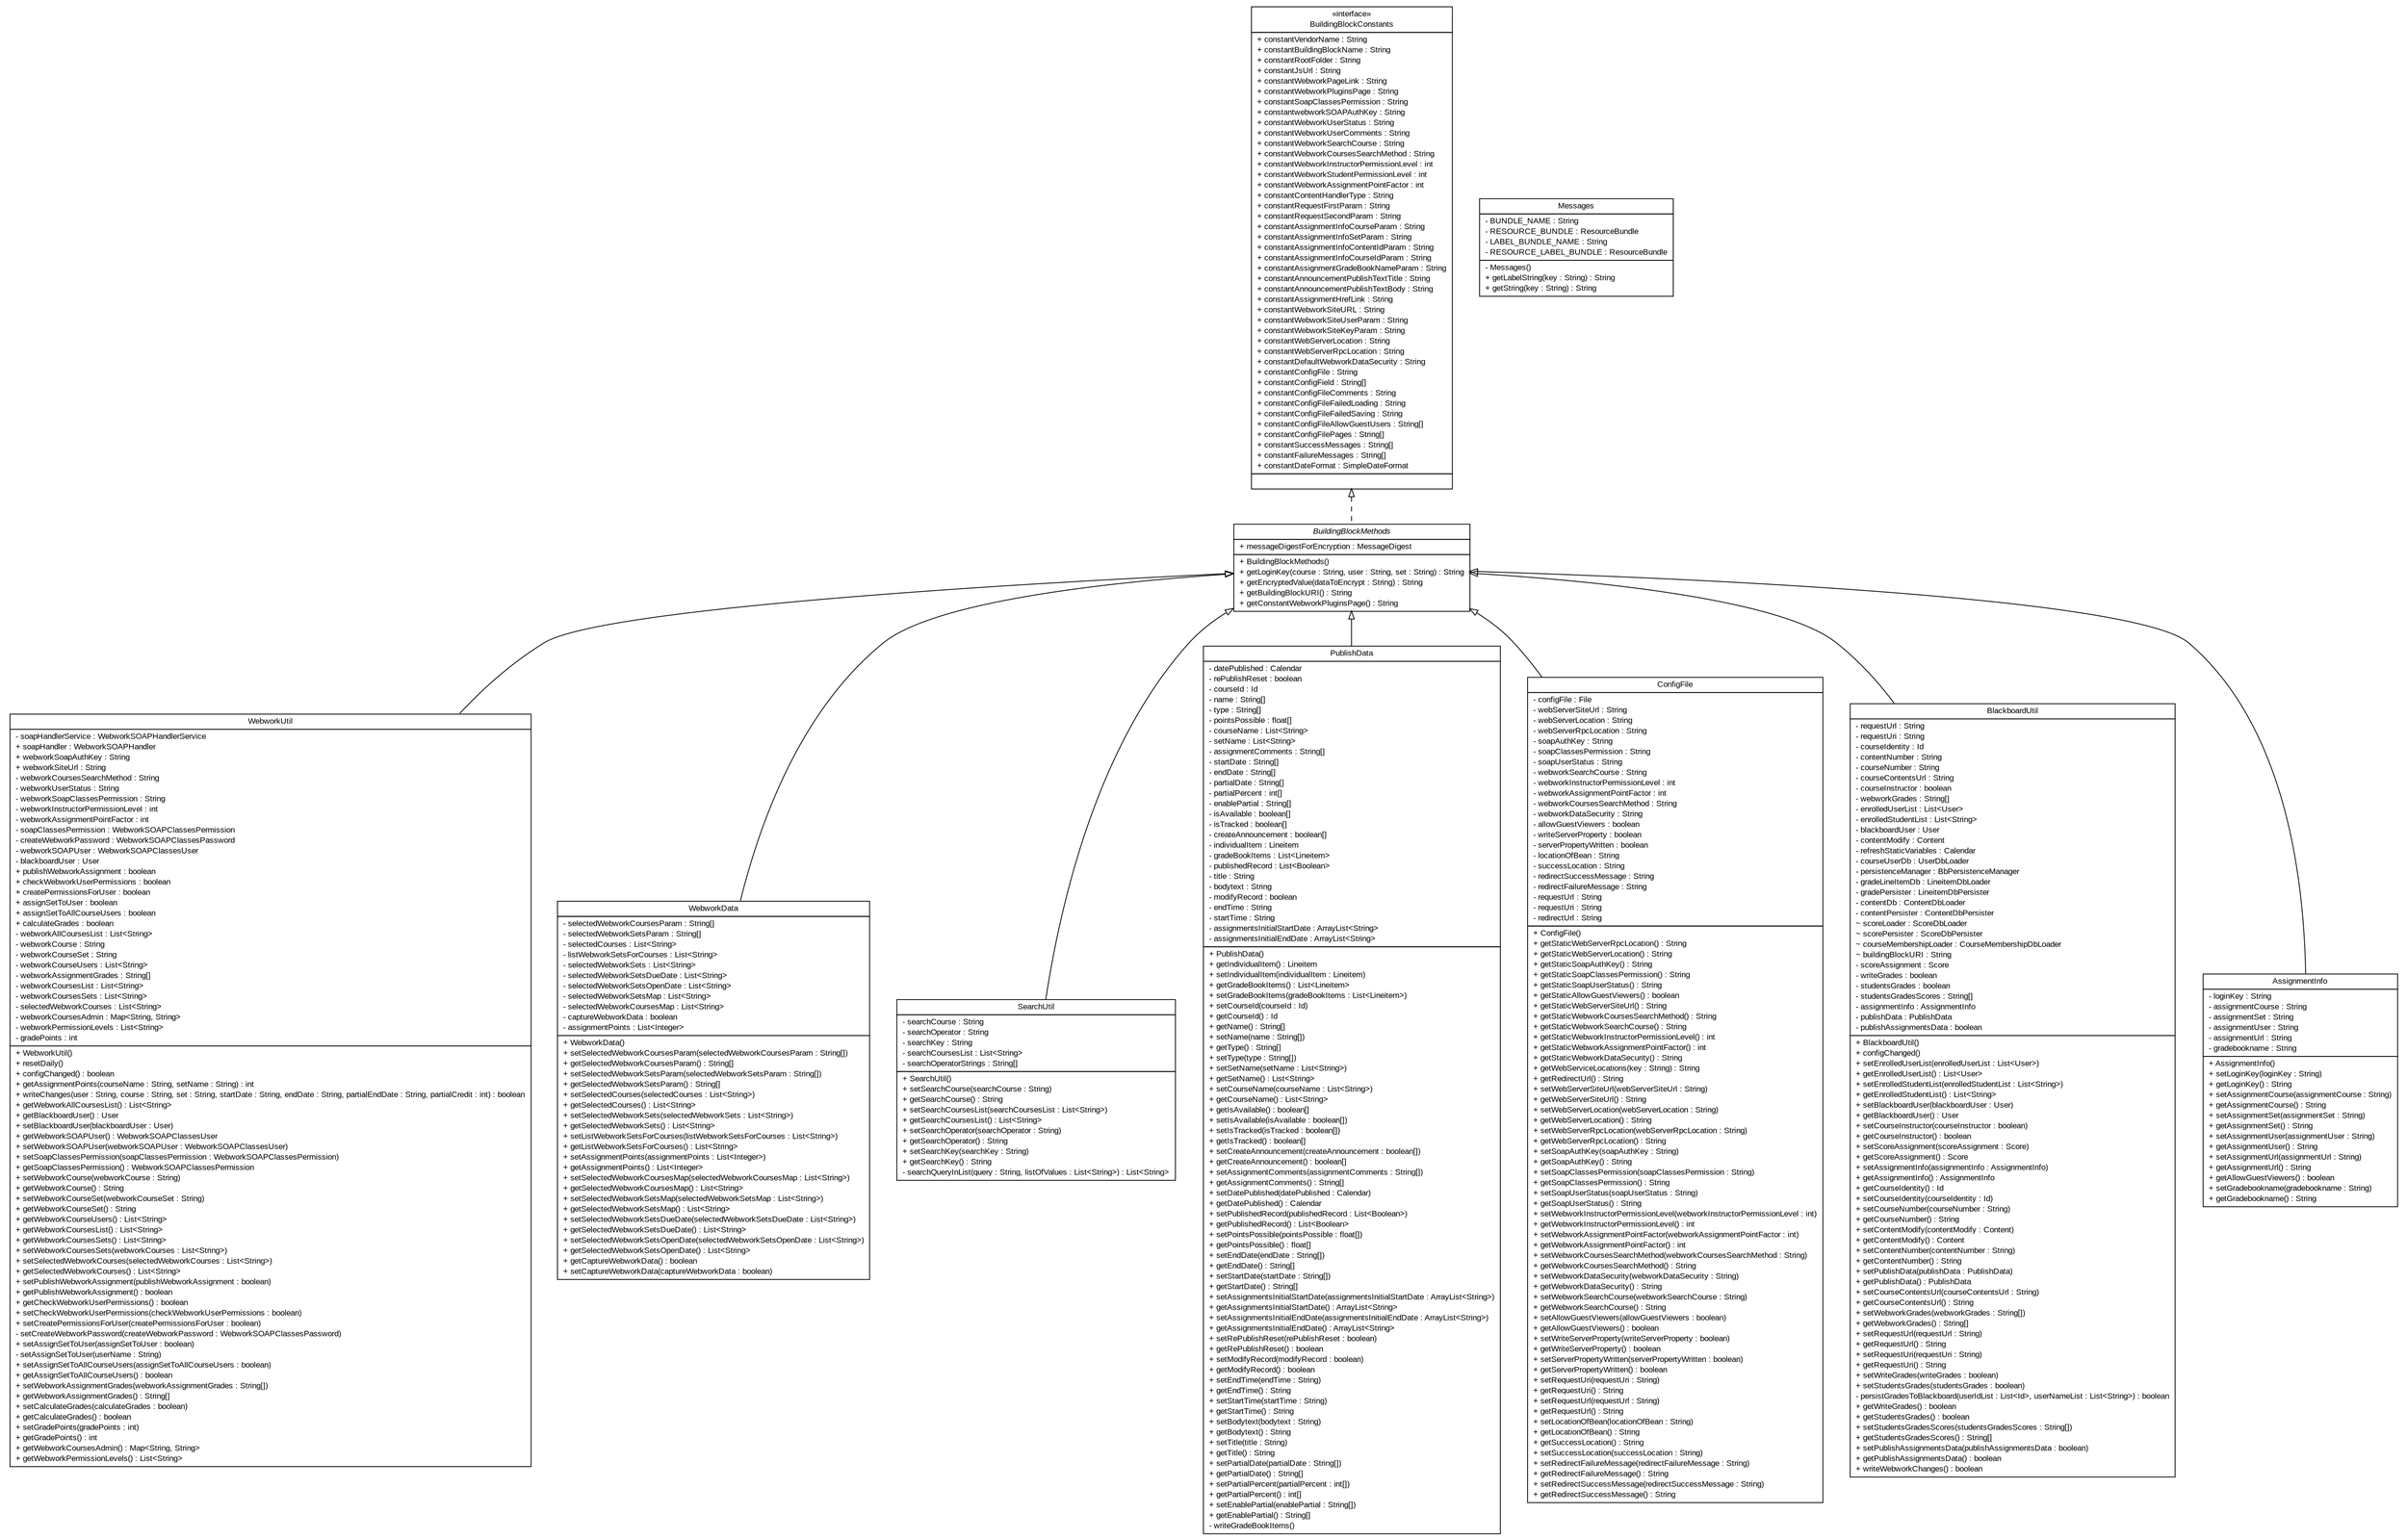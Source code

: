 #!/usr/local/bin/dot
#
# Class diagram 
# Generated by UMLGraph version 5.4 (http://www.umlgraph.org/)
#

digraph G {
	edge [fontname="arial",fontsize=10,labelfontname="arial",labelfontsize=10];
	node [fontname="arial",fontsize=10,shape=plaintext];
	nodesep=0.25;
	ranksep=0.5;
	// edu.missouri.WebworkUtil
	c0 [label=<<table title="edu.missouri.WebworkUtil" border="0" cellborder="1" cellspacing="0" cellpadding="2" port="p" href="./WebworkUtil.html">
		<tr><td><table border="0" cellspacing="0" cellpadding="1">
<tr><td align="center" balign="center"> WebworkUtil </td></tr>
		</table></td></tr>
		<tr><td><table border="0" cellspacing="0" cellpadding="1">
<tr><td align="left" balign="left"> - soapHandlerService : WebworkSOAPHandlerService </td></tr>
<tr><td align="left" balign="left"> + soapHandler : WebworkSOAPHandler </td></tr>
<tr><td align="left" balign="left"> + webworkSoapAuthKey : String </td></tr>
<tr><td align="left" balign="left"> + webworkSiteUrl : String </td></tr>
<tr><td align="left" balign="left"> - webworkCoursesSearchMethod : String </td></tr>
<tr><td align="left" balign="left"> - webworkUserStatus : String </td></tr>
<tr><td align="left" balign="left"> - webworkSoapClassesPermission : String </td></tr>
<tr><td align="left" balign="left"> - webworkInstructorPermissionLevel : int </td></tr>
<tr><td align="left" balign="left"> - webworkAssignmentPointFactor : int </td></tr>
<tr><td align="left" balign="left"> - soapClassesPermission : WebworkSOAPClassesPermission </td></tr>
<tr><td align="left" balign="left"> - createWebworkPassword : WebworkSOAPClassesPassword </td></tr>
<tr><td align="left" balign="left"> - webworkSOAPUser : WebworkSOAPClassesUser </td></tr>
<tr><td align="left" balign="left"> - blackboardUser : User </td></tr>
<tr><td align="left" balign="left"> + publishWebworkAssignment : boolean </td></tr>
<tr><td align="left" balign="left"> + checkWebworkUserPermissions : boolean </td></tr>
<tr><td align="left" balign="left"> + createPermissionsForUser : boolean </td></tr>
<tr><td align="left" balign="left"> + assignSetToUser : boolean </td></tr>
<tr><td align="left" balign="left"> + assignSetToAllCourseUsers : boolean </td></tr>
<tr><td align="left" balign="left"> + calculateGrades : boolean </td></tr>
<tr><td align="left" balign="left"> - webworkAllCoursesList : List&lt;String&gt; </td></tr>
<tr><td align="left" balign="left"> - webworkCourse : String </td></tr>
<tr><td align="left" balign="left"> - webworkCourseSet : String </td></tr>
<tr><td align="left" balign="left"> - webworkCourseUsers : List&lt;String&gt; </td></tr>
<tr><td align="left" balign="left"> - webworkAssignmentGrades : String[] </td></tr>
<tr><td align="left" balign="left"> - webworkCoursesList : List&lt;String&gt; </td></tr>
<tr><td align="left" balign="left"> - webworkCoursesSets : List&lt;String&gt; </td></tr>
<tr><td align="left" balign="left"> - selectedWebworkCourses : List&lt;String&gt; </td></tr>
<tr><td align="left" balign="left"> - webworkCoursesAdmin : Map&lt;String, String&gt; </td></tr>
<tr><td align="left" balign="left"> - webworkPermissionLevels : List&lt;String&gt; </td></tr>
<tr><td align="left" balign="left"> - gradePoints : int </td></tr>
		</table></td></tr>
		<tr><td><table border="0" cellspacing="0" cellpadding="1">
<tr><td align="left" balign="left"> + WebworkUtil() </td></tr>
<tr><td align="left" balign="left"> + resetDaily() </td></tr>
<tr><td align="left" balign="left"> + configChanged() : boolean </td></tr>
<tr><td align="left" balign="left"> + getAssignmentPoints(courseName : String, setName : String) : int </td></tr>
<tr><td align="left" balign="left"> + writeChanges(user : String, course : String, set : String, startDate : String, endDate : String, partialEndDate : String, partialCredit : int) : boolean </td></tr>
<tr><td align="left" balign="left"> + getWebworkAllCoursesList() : List&lt;String&gt; </td></tr>
<tr><td align="left" balign="left"> + getBlackboardUser() : User </td></tr>
<tr><td align="left" balign="left"> + setBlackboardUser(blackboardUser : User) </td></tr>
<tr><td align="left" balign="left"> + getWebworkSOAPUser() : WebworkSOAPClassesUser </td></tr>
<tr><td align="left" balign="left"> + setWebworkSOAPUser(webworkSOAPUser : WebworkSOAPClassesUser) </td></tr>
<tr><td align="left" balign="left"> + setSoapClassesPermission(soapClassesPermission : WebworkSOAPClassesPermission) </td></tr>
<tr><td align="left" balign="left"> + getSoapClassesPermission() : WebworkSOAPClassesPermission </td></tr>
<tr><td align="left" balign="left"> + setWebworkCourse(webworkCourse : String) </td></tr>
<tr><td align="left" balign="left"> + getWebworkCourse() : String </td></tr>
<tr><td align="left" balign="left"> + setWebworkCourseSet(webworkCourseSet : String) </td></tr>
<tr><td align="left" balign="left"> + getWebworkCourseSet() : String </td></tr>
<tr><td align="left" balign="left"> + getWebworkCourseUsers() : List&lt;String&gt; </td></tr>
<tr><td align="left" balign="left"> + getWebworkCoursesList() : List&lt;String&gt; </td></tr>
<tr><td align="left" balign="left"> + getWebworkCoursesSets() : List&lt;String&gt; </td></tr>
<tr><td align="left" balign="left"> + setWebworkCoursesSets(webworkCourses : List&lt;String&gt;) </td></tr>
<tr><td align="left" balign="left"> + setSelectedWebworkCourses(selectedWebworkCourses : List&lt;String&gt;) </td></tr>
<tr><td align="left" balign="left"> + getSelectedWebworkCourses() : List&lt;String&gt; </td></tr>
<tr><td align="left" balign="left"> + setPublishWebworkAssignment(publishWebworkAssignment : boolean) </td></tr>
<tr><td align="left" balign="left"> + getPublishWebworkAssignment() : boolean </td></tr>
<tr><td align="left" balign="left"> + getCheckWebworkUserPermissions() : boolean </td></tr>
<tr><td align="left" balign="left"> + setCheckWebworkUserPermissions(checkWebworkUserPermissions : boolean) </td></tr>
<tr><td align="left" balign="left"> + setCreatePermissionsForUser(createPermissionsForUser : boolean) </td></tr>
<tr><td align="left" balign="left"> - setCreateWebworkPassword(createWebworkPassword : WebworkSOAPClassesPassword) </td></tr>
<tr><td align="left" balign="left"> + setAssignSetToUser(assignSetToUser : boolean) </td></tr>
<tr><td align="left" balign="left"> - setAssignSetToUser(userName : String) </td></tr>
<tr><td align="left" balign="left"> + setAssignSetToAllCourseUsers(assignSetToAllCourseUsers : boolean) </td></tr>
<tr><td align="left" balign="left"> + getAssignSetToAllCourseUsers() : boolean </td></tr>
<tr><td align="left" balign="left"> + setWebworkAssignmentGrades(webworkAssignmentGrades : String[]) </td></tr>
<tr><td align="left" balign="left"> + getWebworkAssignmentGrades() : String[] </td></tr>
<tr><td align="left" balign="left"> + setCalculateGrades(calculateGrades : boolean) </td></tr>
<tr><td align="left" balign="left"> + getCalculateGrades() : boolean </td></tr>
<tr><td align="left" balign="left"> + setGradePoints(gradePoints : int) </td></tr>
<tr><td align="left" balign="left"> + getGradePoints() : int </td></tr>
<tr><td align="left" balign="left"> + getWebworkCoursesAdmin() : Map&lt;String, String&gt; </td></tr>
<tr><td align="left" balign="left"> + getWebworkPermissionLevels() : List&lt;String&gt; </td></tr>
		</table></td></tr>
		</table>>, URL="./WebworkUtil.html", fontname="arial", fontcolor="black", fontsize=10.0];
	// edu.missouri.WebworkData
	c1 [label=<<table title="edu.missouri.WebworkData" border="0" cellborder="1" cellspacing="0" cellpadding="2" port="p" href="./WebworkData.html">
		<tr><td><table border="0" cellspacing="0" cellpadding="1">
<tr><td align="center" balign="center"> WebworkData </td></tr>
		</table></td></tr>
		<tr><td><table border="0" cellspacing="0" cellpadding="1">
<tr><td align="left" balign="left"> - selectedWebworkCoursesParam : String[] </td></tr>
<tr><td align="left" balign="left"> - selectedWebworkSetsParam : String[] </td></tr>
<tr><td align="left" balign="left"> - selectedCourses : List&lt;String&gt; </td></tr>
<tr><td align="left" balign="left"> - listWebworkSetsForCourses : List&lt;String&gt; </td></tr>
<tr><td align="left" balign="left"> - selectedWebworkSets : List&lt;String&gt; </td></tr>
<tr><td align="left" balign="left"> - selectedWebworkSetsDueDate : List&lt;String&gt; </td></tr>
<tr><td align="left" balign="left"> - selectedWebworkSetsOpenDate : List&lt;String&gt; </td></tr>
<tr><td align="left" balign="left"> - selectedWebworkSetsMap : List&lt;String&gt; </td></tr>
<tr><td align="left" balign="left"> - selectedWebworkCoursesMap : List&lt;String&gt; </td></tr>
<tr><td align="left" balign="left"> - captureWebworkData : boolean </td></tr>
<tr><td align="left" balign="left"> - assignmentPoints : List&lt;Integer&gt; </td></tr>
		</table></td></tr>
		<tr><td><table border="0" cellspacing="0" cellpadding="1">
<tr><td align="left" balign="left"> + WebworkData() </td></tr>
<tr><td align="left" balign="left"> + setSelectedWebworkCoursesParam(selectedWebworkCoursesParam : String[]) </td></tr>
<tr><td align="left" balign="left"> + getSelectedWebworkCoursesParam() : String[] </td></tr>
<tr><td align="left" balign="left"> + setSelectedWebworkSetsParam(selectedWebworkSetsParam : String[]) </td></tr>
<tr><td align="left" balign="left"> + getSelectedWebworkSetsParam() : String[] </td></tr>
<tr><td align="left" balign="left"> + setSelectedCourses(selectedCourses : List&lt;String&gt;) </td></tr>
<tr><td align="left" balign="left"> + getSelectedCourses() : List&lt;String&gt; </td></tr>
<tr><td align="left" balign="left"> + setSelectedWebworkSets(selectedWebworkSets : List&lt;String&gt;) </td></tr>
<tr><td align="left" balign="left"> + getSelectedWebworkSets() : List&lt;String&gt; </td></tr>
<tr><td align="left" balign="left"> + setListWebworkSetsForCourses(listWebworkSetsForCourses : List&lt;String&gt;) </td></tr>
<tr><td align="left" balign="left"> + getListWebworkSetsForCourses() : List&lt;String&gt; </td></tr>
<tr><td align="left" balign="left"> + setAssignmentPoints(assignmentPoints : List&lt;Integer&gt;) </td></tr>
<tr><td align="left" balign="left"> + getAssignmentPoints() : List&lt;Integer&gt; </td></tr>
<tr><td align="left" balign="left"> + setSelectedWebworkCoursesMap(selectedWebworkCoursesMap : List&lt;String&gt;) </td></tr>
<tr><td align="left" balign="left"> + getSelectedWebworkCoursesMap() : List&lt;String&gt; </td></tr>
<tr><td align="left" balign="left"> + setSelectedWebworkSetsMap(selectedWebworkSetsMap : List&lt;String&gt;) </td></tr>
<tr><td align="left" balign="left"> + getSelectedWebworkSetsMap() : List&lt;String&gt; </td></tr>
<tr><td align="left" balign="left"> + setSelectedWebworkSetsDueDate(selectedWebworkSetsDueDate : List&lt;String&gt;) </td></tr>
<tr><td align="left" balign="left"> + getSelectedWebworkSetsDueDate() : List&lt;String&gt; </td></tr>
<tr><td align="left" balign="left"> + setSelectedWebworkSetsOpenDate(selectedWebworkSetsOpenDate : List&lt;String&gt;) </td></tr>
<tr><td align="left" balign="left"> + getSelectedWebworkSetsOpenDate() : List&lt;String&gt; </td></tr>
<tr><td align="left" balign="left"> + getCaptureWebworkData() : boolean </td></tr>
<tr><td align="left" balign="left"> + setCaptureWebworkData(captureWebworkData : boolean) </td></tr>
		</table></td></tr>
		</table>>, URL="./WebworkData.html", fontname="arial", fontcolor="black", fontsize=10.0];
	// edu.missouri.SearchUtil
	c2 [label=<<table title="edu.missouri.SearchUtil" border="0" cellborder="1" cellspacing="0" cellpadding="2" port="p" href="./SearchUtil.html">
		<tr><td><table border="0" cellspacing="0" cellpadding="1">
<tr><td align="center" balign="center"> SearchUtil </td></tr>
		</table></td></tr>
		<tr><td><table border="0" cellspacing="0" cellpadding="1">
<tr><td align="left" balign="left"> - searchCourse : String </td></tr>
<tr><td align="left" balign="left"> - searchOperator : String </td></tr>
<tr><td align="left" balign="left"> - searchKey : String </td></tr>
<tr><td align="left" balign="left"> - searchCoursesList : List&lt;String&gt; </td></tr>
<tr><td align="left" balign="left"> - searchOperatorStrings : String[] </td></tr>
		</table></td></tr>
		<tr><td><table border="0" cellspacing="0" cellpadding="1">
<tr><td align="left" balign="left"> + SearchUtil() </td></tr>
<tr><td align="left" balign="left"> + setSearchCourse(searchCourse : String) </td></tr>
<tr><td align="left" balign="left"> + getSearchCourse() : String </td></tr>
<tr><td align="left" balign="left"> + setSearchCoursesList(searchCoursesList : List&lt;String&gt;) </td></tr>
<tr><td align="left" balign="left"> + getSearchCoursesList() : List&lt;String&gt; </td></tr>
<tr><td align="left" balign="left"> + setSearchOperator(searchOperator : String) </td></tr>
<tr><td align="left" balign="left"> + getSearchOperator() : String </td></tr>
<tr><td align="left" balign="left"> + setSearchKey(searchKey : String) </td></tr>
<tr><td align="left" balign="left"> + getSearchKey() : String </td></tr>
<tr><td align="left" balign="left"> - searchQueryInList(query : String, listOfValues : List&lt;String&gt;) : List&lt;String&gt; </td></tr>
		</table></td></tr>
		</table>>, URL="./SearchUtil.html", fontname="arial", fontcolor="black", fontsize=10.0];
	// edu.missouri.PublishData
	c3 [label=<<table title="edu.missouri.PublishData" border="0" cellborder="1" cellspacing="0" cellpadding="2" port="p" href="./PublishData.html">
		<tr><td><table border="0" cellspacing="0" cellpadding="1">
<tr><td align="center" balign="center"> PublishData </td></tr>
		</table></td></tr>
		<tr><td><table border="0" cellspacing="0" cellpadding="1">
<tr><td align="left" balign="left"> - datePublished : Calendar </td></tr>
<tr><td align="left" balign="left"> - rePublishReset : boolean </td></tr>
<tr><td align="left" balign="left"> - courseId : Id </td></tr>
<tr><td align="left" balign="left"> - name : String[] </td></tr>
<tr><td align="left" balign="left"> - type : String[] </td></tr>
<tr><td align="left" balign="left"> - pointsPossible : float[] </td></tr>
<tr><td align="left" balign="left"> - courseName : List&lt;String&gt; </td></tr>
<tr><td align="left" balign="left"> - setName : List&lt;String&gt; </td></tr>
<tr><td align="left" balign="left"> - assignmentComments : String[] </td></tr>
<tr><td align="left" balign="left"> - startDate : String[] </td></tr>
<tr><td align="left" balign="left"> - endDate : String[] </td></tr>
<tr><td align="left" balign="left"> - partialDate : String[] </td></tr>
<tr><td align="left" balign="left"> - partialPercent : int[] </td></tr>
<tr><td align="left" balign="left"> - enablePartial : String[] </td></tr>
<tr><td align="left" balign="left"> - isAvailable : boolean[] </td></tr>
<tr><td align="left" balign="left"> - isTracked : boolean[] </td></tr>
<tr><td align="left" balign="left"> - createAnnouncement : boolean[] </td></tr>
<tr><td align="left" balign="left"> - individualItem : Lineitem </td></tr>
<tr><td align="left" balign="left"> - gradeBookItems : List&lt;Lineitem&gt; </td></tr>
<tr><td align="left" balign="left"> - publishedRecord : List&lt;Boolean&gt; </td></tr>
<tr><td align="left" balign="left"> - title : String </td></tr>
<tr><td align="left" balign="left"> - bodytext : String </td></tr>
<tr><td align="left" balign="left"> - modifyRecord : boolean </td></tr>
<tr><td align="left" balign="left"> - endTime : String </td></tr>
<tr><td align="left" balign="left"> - startTime : String </td></tr>
<tr><td align="left" balign="left"> - assignmentsInitialStartDate : ArrayList&lt;String&gt; </td></tr>
<tr><td align="left" balign="left"> - assignmentsInitialEndDate : ArrayList&lt;String&gt; </td></tr>
		</table></td></tr>
		<tr><td><table border="0" cellspacing="0" cellpadding="1">
<tr><td align="left" balign="left"> + PublishData() </td></tr>
<tr><td align="left" balign="left"> + getIndividualItem() : Lineitem </td></tr>
<tr><td align="left" balign="left"> + setIndividualItem(individualItem : Lineitem) </td></tr>
<tr><td align="left" balign="left"> + getGradeBookItems() : List&lt;Lineitem&gt; </td></tr>
<tr><td align="left" balign="left"> + setGradeBookItems(gradeBookItems : List&lt;Lineitem&gt;) </td></tr>
<tr><td align="left" balign="left"> + setCourseId(courseId : Id) </td></tr>
<tr><td align="left" balign="left"> + getCourseId() : Id </td></tr>
<tr><td align="left" balign="left"> + getName() : String[] </td></tr>
<tr><td align="left" balign="left"> + setName(name : String[]) </td></tr>
<tr><td align="left" balign="left"> + getType() : String[] </td></tr>
<tr><td align="left" balign="left"> + setType(type : String[]) </td></tr>
<tr><td align="left" balign="left"> + setSetName(setName : List&lt;String&gt;) </td></tr>
<tr><td align="left" balign="left"> + getSetName() : List&lt;String&gt; </td></tr>
<tr><td align="left" balign="left"> + setCourseName(courseName : List&lt;String&gt;) </td></tr>
<tr><td align="left" balign="left"> + getCourseName() : List&lt;String&gt; </td></tr>
<tr><td align="left" balign="left"> + getIsAvailable() : boolean[] </td></tr>
<tr><td align="left" balign="left"> + setIsAvailable(isAvailable : boolean[]) </td></tr>
<tr><td align="left" balign="left"> + setIsTracked(isTracked : boolean[]) </td></tr>
<tr><td align="left" balign="left"> + getIsTracked() : boolean[] </td></tr>
<tr><td align="left" balign="left"> + setCreateAnnouncement(createAnnouncement : boolean[]) </td></tr>
<tr><td align="left" balign="left"> + getCreateAnnouncement() : boolean[] </td></tr>
<tr><td align="left" balign="left"> + setAssignmentComments(assignmentComments : String[]) </td></tr>
<tr><td align="left" balign="left"> + getAssignmentComments() : String[] </td></tr>
<tr><td align="left" balign="left"> + setDatePublished(datePublished : Calendar) </td></tr>
<tr><td align="left" balign="left"> + getDatePublished() : Calendar </td></tr>
<tr><td align="left" balign="left"> + setPublishedRecord(publishedRecord : List&lt;Boolean&gt;) </td></tr>
<tr><td align="left" balign="left"> + getPublishedRecord() : List&lt;Boolean&gt; </td></tr>
<tr><td align="left" balign="left"> + setPointsPossible(pointsPossible : float[]) </td></tr>
<tr><td align="left" balign="left"> + getPointsPossible() : float[] </td></tr>
<tr><td align="left" balign="left"> + setEndDate(endDate : String[]) </td></tr>
<tr><td align="left" balign="left"> + getEndDate() : String[] </td></tr>
<tr><td align="left" balign="left"> + setStartDate(startDate : String[]) </td></tr>
<tr><td align="left" balign="left"> + getStartDate() : String[] </td></tr>
<tr><td align="left" balign="left"> + setAssignmentsInitialStartDate(assignmentsInitialStartDate : ArrayList&lt;String&gt;) </td></tr>
<tr><td align="left" balign="left"> + getAssignmentsInitialStartDate() : ArrayList&lt;String&gt; </td></tr>
<tr><td align="left" balign="left"> + setAssignmentsInitialEndDate(assignmentsInitialEndDate : ArrayList&lt;String&gt;) </td></tr>
<tr><td align="left" balign="left"> + getAssignmentsInitialEndDate() : ArrayList&lt;String&gt; </td></tr>
<tr><td align="left" balign="left"> + setRePublishReset(rePublishReset : boolean) </td></tr>
<tr><td align="left" balign="left"> + getRePublishReset() : boolean </td></tr>
<tr><td align="left" balign="left"> + setModifyRecord(modifyRecord : boolean) </td></tr>
<tr><td align="left" balign="left"> + getModifyRecord() : boolean </td></tr>
<tr><td align="left" balign="left"> + setEndTime(endTime : String) </td></tr>
<tr><td align="left" balign="left"> + getEndTime() : String </td></tr>
<tr><td align="left" balign="left"> + setStartTime(startTime : String) </td></tr>
<tr><td align="left" balign="left"> + getStartTime() : String </td></tr>
<tr><td align="left" balign="left"> + setBodytext(bodytext : String) </td></tr>
<tr><td align="left" balign="left"> + getBodytext() : String </td></tr>
<tr><td align="left" balign="left"> + setTitle(title : String) </td></tr>
<tr><td align="left" balign="left"> + getTitle() : String </td></tr>
<tr><td align="left" balign="left"> + setPartialDate(partialDate : String[]) </td></tr>
<tr><td align="left" balign="left"> + getPartialDate() : String[] </td></tr>
<tr><td align="left" balign="left"> + setPartialPercent(partialPercent : int[]) </td></tr>
<tr><td align="left" balign="left"> + getPartialPercent() : int[] </td></tr>
<tr><td align="left" balign="left"> + setEnablePartial(enablePartial : String[]) </td></tr>
<tr><td align="left" balign="left"> + getEnablePartial() : String[] </td></tr>
<tr><td align="left" balign="left"> - writeGradeBookItems() </td></tr>
		</table></td></tr>
		</table>>, URL="./PublishData.html", fontname="arial", fontcolor="black", fontsize=10.0];
	// edu.missouri.Messages
	c4 [label=<<table title="edu.missouri.Messages" border="0" cellborder="1" cellspacing="0" cellpadding="2" port="p" href="./Messages.html">
		<tr><td><table border="0" cellspacing="0" cellpadding="1">
<tr><td align="center" balign="center"> Messages </td></tr>
		</table></td></tr>
		<tr><td><table border="0" cellspacing="0" cellpadding="1">
<tr><td align="left" balign="left"> - BUNDLE_NAME : String </td></tr>
<tr><td align="left" balign="left"> - RESOURCE_BUNDLE : ResourceBundle </td></tr>
<tr><td align="left" balign="left"> - LABEL_BUNDLE_NAME : String </td></tr>
<tr><td align="left" balign="left"> - RESOURCE_LABEL_BUNDLE : ResourceBundle </td></tr>
		</table></td></tr>
		<tr><td><table border="0" cellspacing="0" cellpadding="1">
<tr><td align="left" balign="left"> - Messages() </td></tr>
<tr><td align="left" balign="left"> + getLabelString(key : String) : String </td></tr>
<tr><td align="left" balign="left"> + getString(key : String) : String </td></tr>
		</table></td></tr>
		</table>>, URL="./Messages.html", fontname="arial", fontcolor="black", fontsize=10.0];
	// edu.missouri.ConfigFile
	c5 [label=<<table title="edu.missouri.ConfigFile" border="0" cellborder="1" cellspacing="0" cellpadding="2" port="p" href="./ConfigFile.html">
		<tr><td><table border="0" cellspacing="0" cellpadding="1">
<tr><td align="center" balign="center"> ConfigFile </td></tr>
		</table></td></tr>
		<tr><td><table border="0" cellspacing="0" cellpadding="1">
<tr><td align="left" balign="left"> - configFile : File </td></tr>
<tr><td align="left" balign="left"> - webServerSiteUrl : String </td></tr>
<tr><td align="left" balign="left"> - webServerLocation : String </td></tr>
<tr><td align="left" balign="left"> - webServerRpcLocation : String </td></tr>
<tr><td align="left" balign="left"> - soapAuthKey : String </td></tr>
<tr><td align="left" balign="left"> - soapClassesPermission : String </td></tr>
<tr><td align="left" balign="left"> - soapUserStatus : String </td></tr>
<tr><td align="left" balign="left"> - webworkSearchCourse : String </td></tr>
<tr><td align="left" balign="left"> - webworkInstructorPermissionLevel : int </td></tr>
<tr><td align="left" balign="left"> - webworkAssignmentPointFactor : int </td></tr>
<tr><td align="left" balign="left"> - webworkCoursesSearchMethod : String </td></tr>
<tr><td align="left" balign="left"> - webworkDataSecurity : String </td></tr>
<tr><td align="left" balign="left"> - allowGuestViewers : boolean </td></tr>
<tr><td align="left" balign="left"> - writeServerProperty : boolean </td></tr>
<tr><td align="left" balign="left"> - serverPropertyWritten : boolean </td></tr>
<tr><td align="left" balign="left"> - locationOfBean : String </td></tr>
<tr><td align="left" balign="left"> - successLocation : String </td></tr>
<tr><td align="left" balign="left"> - redirectSuccessMessage : String </td></tr>
<tr><td align="left" balign="left"> - redirectFailureMessage : String </td></tr>
<tr><td align="left" balign="left"> - requestUrl : String </td></tr>
<tr><td align="left" balign="left"> - requestUri : String </td></tr>
<tr><td align="left" balign="left"> - redirectUrl : String </td></tr>
		</table></td></tr>
		<tr><td><table border="0" cellspacing="0" cellpadding="1">
<tr><td align="left" balign="left"> + ConfigFile() </td></tr>
<tr><td align="left" balign="left"> + getStaticWebServerRpcLocation() : String </td></tr>
<tr><td align="left" balign="left"> + getStaticWebServerLocation() : String </td></tr>
<tr><td align="left" balign="left"> + getStaticSoapAuthKey() : String </td></tr>
<tr><td align="left" balign="left"> + getStaticSoapClassesPermission() : String </td></tr>
<tr><td align="left" balign="left"> + getStaticSoapUserStatus() : String </td></tr>
<tr><td align="left" balign="left"> + getStaticAllowGuestViewers() : boolean </td></tr>
<tr><td align="left" balign="left"> + getStaticWebServerSiteUrl() : String </td></tr>
<tr><td align="left" balign="left"> + getStaticWebworkCoursesSearchMethod() : String </td></tr>
<tr><td align="left" balign="left"> + getStaticWebworkSearchCourse() : String </td></tr>
<tr><td align="left" balign="left"> + getStaticWebworkInstructorPermissionLevel() : int </td></tr>
<tr><td align="left" balign="left"> + getStaticWebworkAssignmentPointFactor() : int </td></tr>
<tr><td align="left" balign="left"> + getStaticWebworkDataSecurity() : String </td></tr>
<tr><td align="left" balign="left"> + getWebServiceLocations(key : String) : String </td></tr>
<tr><td align="left" balign="left"> + getRedirectUrl() : String </td></tr>
<tr><td align="left" balign="left"> + setWebServerSiteUrl(webServerSiteUrl : String) </td></tr>
<tr><td align="left" balign="left"> + getWebServerSiteUrl() : String </td></tr>
<tr><td align="left" balign="left"> + setWebServerLocation(webServerLocation : String) </td></tr>
<tr><td align="left" balign="left"> + getWebServerLocation() : String </td></tr>
<tr><td align="left" balign="left"> + setWebServerRpcLocation(webServerRpcLocation : String) </td></tr>
<tr><td align="left" balign="left"> + getWebServerRpcLocation() : String </td></tr>
<tr><td align="left" balign="left"> + setSoapAuthKey(soapAuthKey : String) </td></tr>
<tr><td align="left" balign="left"> + getSoapAuthKey() : String </td></tr>
<tr><td align="left" balign="left"> + setSoapClassesPermission(soapClassesPermission : String) </td></tr>
<tr><td align="left" balign="left"> + getSoapClassesPermission() : String </td></tr>
<tr><td align="left" balign="left"> + setSoapUserStatus(soapUserStatus : String) </td></tr>
<tr><td align="left" balign="left"> + getSoapUserStatus() : String </td></tr>
<tr><td align="left" balign="left"> + setWebworkInstructorPermissionLevel(webworkInstructorPermissionLevel : int) </td></tr>
<tr><td align="left" balign="left"> + getWebworkInstructorPermissionLevel() : int </td></tr>
<tr><td align="left" balign="left"> + setWebworkAssignmentPointFactor(webworkAssignmentPointFactor : int) </td></tr>
<tr><td align="left" balign="left"> + getWebworkAssignmentPointFactor() : int </td></tr>
<tr><td align="left" balign="left"> + setWebworkCoursesSearchMethod(webworkCoursesSearchMethod : String) </td></tr>
<tr><td align="left" balign="left"> + getWebworkCoursesSearchMethod() : String </td></tr>
<tr><td align="left" balign="left"> + setWebworkDataSecurity(webworkDataSecurity : String) </td></tr>
<tr><td align="left" balign="left"> + getWebworkDataSecurity() : String </td></tr>
<tr><td align="left" balign="left"> + setWebworkSearchCourse(webworkSearchCourse : String) </td></tr>
<tr><td align="left" balign="left"> + getWebworkSearchCourse() : String </td></tr>
<tr><td align="left" balign="left"> + setAllowGuestViewers(allowGuestViewers : boolean) </td></tr>
<tr><td align="left" balign="left"> + getAllowGuestViewers() : boolean </td></tr>
<tr><td align="left" balign="left"> + setWriteServerProperty(writeServerProperty : boolean) </td></tr>
<tr><td align="left" balign="left"> + getWriteServerProperty() : boolean </td></tr>
<tr><td align="left" balign="left"> + setServerPropertyWritten(serverPropertyWritten : boolean) </td></tr>
<tr><td align="left" balign="left"> + getServerPropertyWritten() : boolean </td></tr>
<tr><td align="left" balign="left"> + setRequestUri(requestUri : String) </td></tr>
<tr><td align="left" balign="left"> + getRequestUri() : String </td></tr>
<tr><td align="left" balign="left"> + setRequestUrl(requestUrl : String) </td></tr>
<tr><td align="left" balign="left"> + getRequestUrl() : String </td></tr>
<tr><td align="left" balign="left"> + setLocationOfBean(locationOfBean : String) </td></tr>
<tr><td align="left" balign="left"> + getLocationOfBean() : String </td></tr>
<tr><td align="left" balign="left"> + getSuccessLocation() : String </td></tr>
<tr><td align="left" balign="left"> + setSuccessLocation(successLocation : String) </td></tr>
<tr><td align="left" balign="left"> + setRedirectFailureMessage(redirectFailureMessage : String) </td></tr>
<tr><td align="left" balign="left"> + getRedirectFailureMessage() : String </td></tr>
<tr><td align="left" balign="left"> + setRedirectSuccessMessage(redirectSuccessMessage : String) </td></tr>
<tr><td align="left" balign="left"> + getRedirectSuccessMessage() : String </td></tr>
		</table></td></tr>
		</table>>, URL="./ConfigFile.html", fontname="arial", fontcolor="black", fontsize=10.0];
	// edu.missouri.BuildingBlockMethods
	c6 [label=<<table title="edu.missouri.BuildingBlockMethods" border="0" cellborder="1" cellspacing="0" cellpadding="2" port="p" href="./BuildingBlockMethods.html">
		<tr><td><table border="0" cellspacing="0" cellpadding="1">
<tr><td align="center" balign="center"><font face="arial italic"> BuildingBlockMethods </font></td></tr>
		</table></td></tr>
		<tr><td><table border="0" cellspacing="0" cellpadding="1">
<tr><td align="left" balign="left"> + messageDigestForEncryption : MessageDigest </td></tr>
		</table></td></tr>
		<tr><td><table border="0" cellspacing="0" cellpadding="1">
<tr><td align="left" balign="left"> + BuildingBlockMethods() </td></tr>
<tr><td align="left" balign="left"> + getLoginKey(course : String, user : String, set : String) : String </td></tr>
<tr><td align="left" balign="left"> + getEncryptedValue(dataToEncrypt : String) : String </td></tr>
<tr><td align="left" balign="left"> + getBuildingBlockURI() : String </td></tr>
<tr><td align="left" balign="left"> + getConstantWebworkPluginsPage() : String </td></tr>
		</table></td></tr>
		</table>>, URL="./BuildingBlockMethods.html", fontname="arial", fontcolor="black", fontsize=10.0];
	// edu.missouri.BuildingBlockConstants
	c7 [label=<<table title="edu.missouri.BuildingBlockConstants" border="0" cellborder="1" cellspacing="0" cellpadding="2" port="p" href="./BuildingBlockConstants.html">
		<tr><td><table border="0" cellspacing="0" cellpadding="1">
<tr><td align="center" balign="center"> &#171;interface&#187; </td></tr>
<tr><td align="center" balign="center"> BuildingBlockConstants </td></tr>
		</table></td></tr>
		<tr><td><table border="0" cellspacing="0" cellpadding="1">
<tr><td align="left" balign="left"> + constantVendorName : String </td></tr>
<tr><td align="left" balign="left"> + constantBuildingBlockName : String </td></tr>
<tr><td align="left" balign="left"> + constantRootFolder : String </td></tr>
<tr><td align="left" balign="left"> + constantJsUrl : String </td></tr>
<tr><td align="left" balign="left"> + constantWebworkPageLink : String </td></tr>
<tr><td align="left" balign="left"> + constantWebworkPluginsPage : String </td></tr>
<tr><td align="left" balign="left"> + constantSoapClassesPermission : String </td></tr>
<tr><td align="left" balign="left"> + constantwebworkSOAPAuthKey : String </td></tr>
<tr><td align="left" balign="left"> + constantWebworkUserStatus : String </td></tr>
<tr><td align="left" balign="left"> + constantWebworkUserComments : String </td></tr>
<tr><td align="left" balign="left"> + constantWebworkSearchCourse : String </td></tr>
<tr><td align="left" balign="left"> + constantWebworkCoursesSearchMethod : String </td></tr>
<tr><td align="left" balign="left"> + constantWebworkInstructorPermissionLevel : int </td></tr>
<tr><td align="left" balign="left"> + constantWebworkStudentPermissionLevel : int </td></tr>
<tr><td align="left" balign="left"> + constantWebworkAssignmentPointFactor : int </td></tr>
<tr><td align="left" balign="left"> + constantContentHandlerType : String </td></tr>
<tr><td align="left" balign="left"> + constantRequestFirstParam : String </td></tr>
<tr><td align="left" balign="left"> + constantRequestSecondParam : String </td></tr>
<tr><td align="left" balign="left"> + constantAssignmentInfoCourseParam : String </td></tr>
<tr><td align="left" balign="left"> + constantAssignmentInfoSetParam : String </td></tr>
<tr><td align="left" balign="left"> + constantAssignmentInfoContentIdParam : String </td></tr>
<tr><td align="left" balign="left"> + constantAssignmentInfoCourseIdParam : String </td></tr>
<tr><td align="left" balign="left"> + constantAssignmentGradeBookNameParam : String </td></tr>
<tr><td align="left" balign="left"> + constantAnnouncementPublishTextTitle : String </td></tr>
<tr><td align="left" balign="left"> + constantAnnouncementPublishTextBody : String </td></tr>
<tr><td align="left" balign="left"> + constantAssignmentHrefLink : String </td></tr>
<tr><td align="left" balign="left"> + constantWebworkSiteURL : String </td></tr>
<tr><td align="left" balign="left"> + constantWebworkSiteUserParam : String </td></tr>
<tr><td align="left" balign="left"> + constantWebworkSiteKeyParam : String </td></tr>
<tr><td align="left" balign="left"> + constantWebServerLocation : String </td></tr>
<tr><td align="left" balign="left"> + constantWebServerRpcLocation : String </td></tr>
<tr><td align="left" balign="left"> + constantDefaultWebworkDataSecurity : String </td></tr>
<tr><td align="left" balign="left"> + constantConfigFile : String </td></tr>
<tr><td align="left" balign="left"> + constantConfigField : String[] </td></tr>
<tr><td align="left" balign="left"> + constantConfigFileComments : String </td></tr>
<tr><td align="left" balign="left"> + constantConfigFileFailedLoading : String </td></tr>
<tr><td align="left" balign="left"> + constantConfigFileFailedSaving : String </td></tr>
<tr><td align="left" balign="left"> + constantConfigFileAllowGuestUsers : String[] </td></tr>
<tr><td align="left" balign="left"> + constantConfigFilePages : String[] </td></tr>
<tr><td align="left" balign="left"> + constantSuccessMessages : String[] </td></tr>
<tr><td align="left" balign="left"> + constantFailureMessages : String[] </td></tr>
<tr><td align="left" balign="left"> + constantDateFormat : SimpleDateFormat </td></tr>
		</table></td></tr>
		<tr><td><table border="0" cellspacing="0" cellpadding="1">
<tr><td align="left" balign="left">  </td></tr>
		</table></td></tr>
		</table>>, URL="./BuildingBlockConstants.html", fontname="arial", fontcolor="black", fontsize=10.0];
	// edu.missouri.BlackboardUtil
	c8 [label=<<table title="edu.missouri.BlackboardUtil" border="0" cellborder="1" cellspacing="0" cellpadding="2" port="p" href="./BlackboardUtil.html">
		<tr><td><table border="0" cellspacing="0" cellpadding="1">
<tr><td align="center" balign="center"> BlackboardUtil </td></tr>
		</table></td></tr>
		<tr><td><table border="0" cellspacing="0" cellpadding="1">
<tr><td align="left" balign="left"> - requestUrl : String </td></tr>
<tr><td align="left" balign="left"> - requestUri : String </td></tr>
<tr><td align="left" balign="left"> - courseIdentity : Id </td></tr>
<tr><td align="left" balign="left"> - contentNumber : String </td></tr>
<tr><td align="left" balign="left"> - courseNumber : String </td></tr>
<tr><td align="left" balign="left"> - courseContentsUrl : String </td></tr>
<tr><td align="left" balign="left"> - courseInstructor : boolean </td></tr>
<tr><td align="left" balign="left"> - webworkGrades : String[] </td></tr>
<tr><td align="left" balign="left"> - enrolledUserList : List&lt;User&gt; </td></tr>
<tr><td align="left" balign="left"> - enrolledStudentList : List&lt;String&gt; </td></tr>
<tr><td align="left" balign="left"> - blackboardUser : User </td></tr>
<tr><td align="left" balign="left"> - contentModify : Content </td></tr>
<tr><td align="left" balign="left"> - refreshStaticVariables : Calendar </td></tr>
<tr><td align="left" balign="left"> - courseUserDb : UserDbLoader </td></tr>
<tr><td align="left" balign="left"> - persistenceManager : BbPersistenceManager </td></tr>
<tr><td align="left" balign="left"> - gradeLineItemDb : LineitemDbLoader </td></tr>
<tr><td align="left" balign="left"> - gradePersister : LineitemDbPersister </td></tr>
<tr><td align="left" balign="left"> - contentDb : ContentDbLoader </td></tr>
<tr><td align="left" balign="left"> - contentPersister : ContentDbPersister </td></tr>
<tr><td align="left" balign="left"> ~ scoreLoader : ScoreDbLoader </td></tr>
<tr><td align="left" balign="left"> ~ scorePersister : ScoreDbPersister </td></tr>
<tr><td align="left" balign="left"> ~ courseMembershipLoader : CourseMembershipDbLoader </td></tr>
<tr><td align="left" balign="left"> ~ buildingBlockURI : String </td></tr>
<tr><td align="left" balign="left"> - scoreAssignment : Score </td></tr>
<tr><td align="left" balign="left"> - writeGrades : boolean </td></tr>
<tr><td align="left" balign="left"> - studentsGrades : boolean </td></tr>
<tr><td align="left" balign="left"> - studentsGradesScores : String[] </td></tr>
<tr><td align="left" balign="left"> - assignmentInfo : AssignmentInfo </td></tr>
<tr><td align="left" balign="left"> - publishData : PublishData </td></tr>
<tr><td align="left" balign="left"> - publishAssignmentsData : boolean </td></tr>
		</table></td></tr>
		<tr><td><table border="0" cellspacing="0" cellpadding="1">
<tr><td align="left" balign="left"> + BlackboardUtil() </td></tr>
<tr><td align="left" balign="left"> + configChanged() </td></tr>
<tr><td align="left" balign="left"> + setEnrolledUserList(enrolledUserList : List&lt;User&gt;) </td></tr>
<tr><td align="left" balign="left"> + getEnrolledUserList() : List&lt;User&gt; </td></tr>
<tr><td align="left" balign="left"> + setEnrolledStudentList(enrolledStudentList : List&lt;String&gt;) </td></tr>
<tr><td align="left" balign="left"> + getEnrolledStudentList() : List&lt;String&gt; </td></tr>
<tr><td align="left" balign="left"> + setBlackboardUser(blackboardUser : User) </td></tr>
<tr><td align="left" balign="left"> + getBlackboardUser() : User </td></tr>
<tr><td align="left" balign="left"> + setCourseInstructor(courseInstructor : boolean) </td></tr>
<tr><td align="left" balign="left"> + getCourseInstructor() : boolean </td></tr>
<tr><td align="left" balign="left"> + setScoreAssignment(scoreAssignment : Score) </td></tr>
<tr><td align="left" balign="left"> + getScoreAssignment() : Score </td></tr>
<tr><td align="left" balign="left"> + setAssignmentInfo(assignmentInfo : AssignmentInfo) </td></tr>
<tr><td align="left" balign="left"> + getAssignmentInfo() : AssignmentInfo </td></tr>
<tr><td align="left" balign="left"> + getCourseIdentity() : Id </td></tr>
<tr><td align="left" balign="left"> + setCourseIdentity(courseIdentity : Id) </td></tr>
<tr><td align="left" balign="left"> + setCourseNumber(courseNumber : String) </td></tr>
<tr><td align="left" balign="left"> + getCourseNumber() : String </td></tr>
<tr><td align="left" balign="left"> + setContentModify(contentModify : Content) </td></tr>
<tr><td align="left" balign="left"> + getContentModify() : Content </td></tr>
<tr><td align="left" balign="left"> + setContentNumber(contentNumber : String) </td></tr>
<tr><td align="left" balign="left"> + getContentNumber() : String </td></tr>
<tr><td align="left" balign="left"> + setPublishData(publishData : PublishData) </td></tr>
<tr><td align="left" balign="left"> + getPublishData() : PublishData </td></tr>
<tr><td align="left" balign="left"> + setCourseContentsUrl(courseContentsUrl : String) </td></tr>
<tr><td align="left" balign="left"> + getCourseContentsUrl() : String </td></tr>
<tr><td align="left" balign="left"> + setWebworkGrades(webworkGrades : String[]) </td></tr>
<tr><td align="left" balign="left"> + getWebworkGrades() : String[] </td></tr>
<tr><td align="left" balign="left"> + setRequestUrl(requestUrl : String) </td></tr>
<tr><td align="left" balign="left"> + getRequestUrl() : String </td></tr>
<tr><td align="left" balign="left"> + setRequestUri(requestUri : String) </td></tr>
<tr><td align="left" balign="left"> + getRequestUri() : String </td></tr>
<tr><td align="left" balign="left"> + setWriteGrades(writeGrades : boolean) </td></tr>
<tr><td align="left" balign="left"> + setStudentsGrades(studentsGrades : boolean) </td></tr>
<tr><td align="left" balign="left"> - persistGradesToBlackboard(userIdList : List&lt;Id&gt;, userNameList : List&lt;String&gt;) : boolean </td></tr>
<tr><td align="left" balign="left"> + getWriteGrades() : boolean </td></tr>
<tr><td align="left" balign="left"> + getStudentsGrades() : boolean </td></tr>
<tr><td align="left" balign="left"> + setStudentsGradesScores(studentsGradesScores : String[]) </td></tr>
<tr><td align="left" balign="left"> + getStudentsGradesScores() : String[] </td></tr>
<tr><td align="left" balign="left"> + setPublishAssignmentsData(publishAssignmentsData : boolean) </td></tr>
<tr><td align="left" balign="left"> + getPublishAssignmentsData() : boolean </td></tr>
<tr><td align="left" balign="left"> + writeWebworkChanges() : boolean </td></tr>
		</table></td></tr>
		</table>>, URL="./BlackboardUtil.html", fontname="arial", fontcolor="black", fontsize=10.0];
	// edu.missouri.AssignmentInfo
	c9 [label=<<table title="edu.missouri.AssignmentInfo" border="0" cellborder="1" cellspacing="0" cellpadding="2" port="p" href="./AssignmentInfo.html">
		<tr><td><table border="0" cellspacing="0" cellpadding="1">
<tr><td align="center" balign="center"> AssignmentInfo </td></tr>
		</table></td></tr>
		<tr><td><table border="0" cellspacing="0" cellpadding="1">
<tr><td align="left" balign="left"> - loginKey : String </td></tr>
<tr><td align="left" balign="left"> - assignmentCourse : String </td></tr>
<tr><td align="left" balign="left"> - assignmentSet : String </td></tr>
<tr><td align="left" balign="left"> - assignmentUser : String </td></tr>
<tr><td align="left" balign="left"> - assignmentUrl : String </td></tr>
<tr><td align="left" balign="left"> - gradebookname : String </td></tr>
		</table></td></tr>
		<tr><td><table border="0" cellspacing="0" cellpadding="1">
<tr><td align="left" balign="left"> + AssignmentInfo() </td></tr>
<tr><td align="left" balign="left"> + setLoginKey(loginKey : String) </td></tr>
<tr><td align="left" balign="left"> + getLoginKey() : String </td></tr>
<tr><td align="left" balign="left"> + setAssignmentCourse(assignmentCourse : String) </td></tr>
<tr><td align="left" balign="left"> + getAssignmentCourse() : String </td></tr>
<tr><td align="left" balign="left"> + setAssignmentSet(assignmentSet : String) </td></tr>
<tr><td align="left" balign="left"> + getAssignmentSet() : String </td></tr>
<tr><td align="left" balign="left"> + setAssignmentUser(assignmentUser : String) </td></tr>
<tr><td align="left" balign="left"> + getAssignmentUser() : String </td></tr>
<tr><td align="left" balign="left"> + setAssignmentUrl(assignmentUrl : String) </td></tr>
<tr><td align="left" balign="left"> + getAssignmentUrl() : String </td></tr>
<tr><td align="left" balign="left"> + getAllowGuestViewers() : boolean </td></tr>
<tr><td align="left" balign="left"> + setGradebookname(gradebookname : String) </td></tr>
<tr><td align="left" balign="left"> + getGradebookname() : String </td></tr>
		</table></td></tr>
		</table>>, URL="./AssignmentInfo.html", fontname="arial", fontcolor="black", fontsize=10.0];
	//edu.missouri.WebworkUtil extends edu.missouri.BuildingBlockMethods
	c6:p -> c0:p [dir=back,arrowtail=empty];
	//edu.missouri.WebworkData extends edu.missouri.BuildingBlockMethods
	c6:p -> c1:p [dir=back,arrowtail=empty];
	//edu.missouri.SearchUtil extends edu.missouri.BuildingBlockMethods
	c6:p -> c2:p [dir=back,arrowtail=empty];
	//edu.missouri.PublishData extends edu.missouri.BuildingBlockMethods
	c6:p -> c3:p [dir=back,arrowtail=empty];
	//edu.missouri.ConfigFile extends edu.missouri.BuildingBlockMethods
	c6:p -> c5:p [dir=back,arrowtail=empty];
	//edu.missouri.BuildingBlockMethods implements edu.missouri.BuildingBlockConstants
	c7:p -> c6:p [dir=back,arrowtail=empty,style=dashed];
	//edu.missouri.BlackboardUtil extends edu.missouri.BuildingBlockMethods
	c6:p -> c8:p [dir=back,arrowtail=empty];
	//edu.missouri.AssignmentInfo extends edu.missouri.BuildingBlockMethods
	c6:p -> c9:p [dir=back,arrowtail=empty];
}

